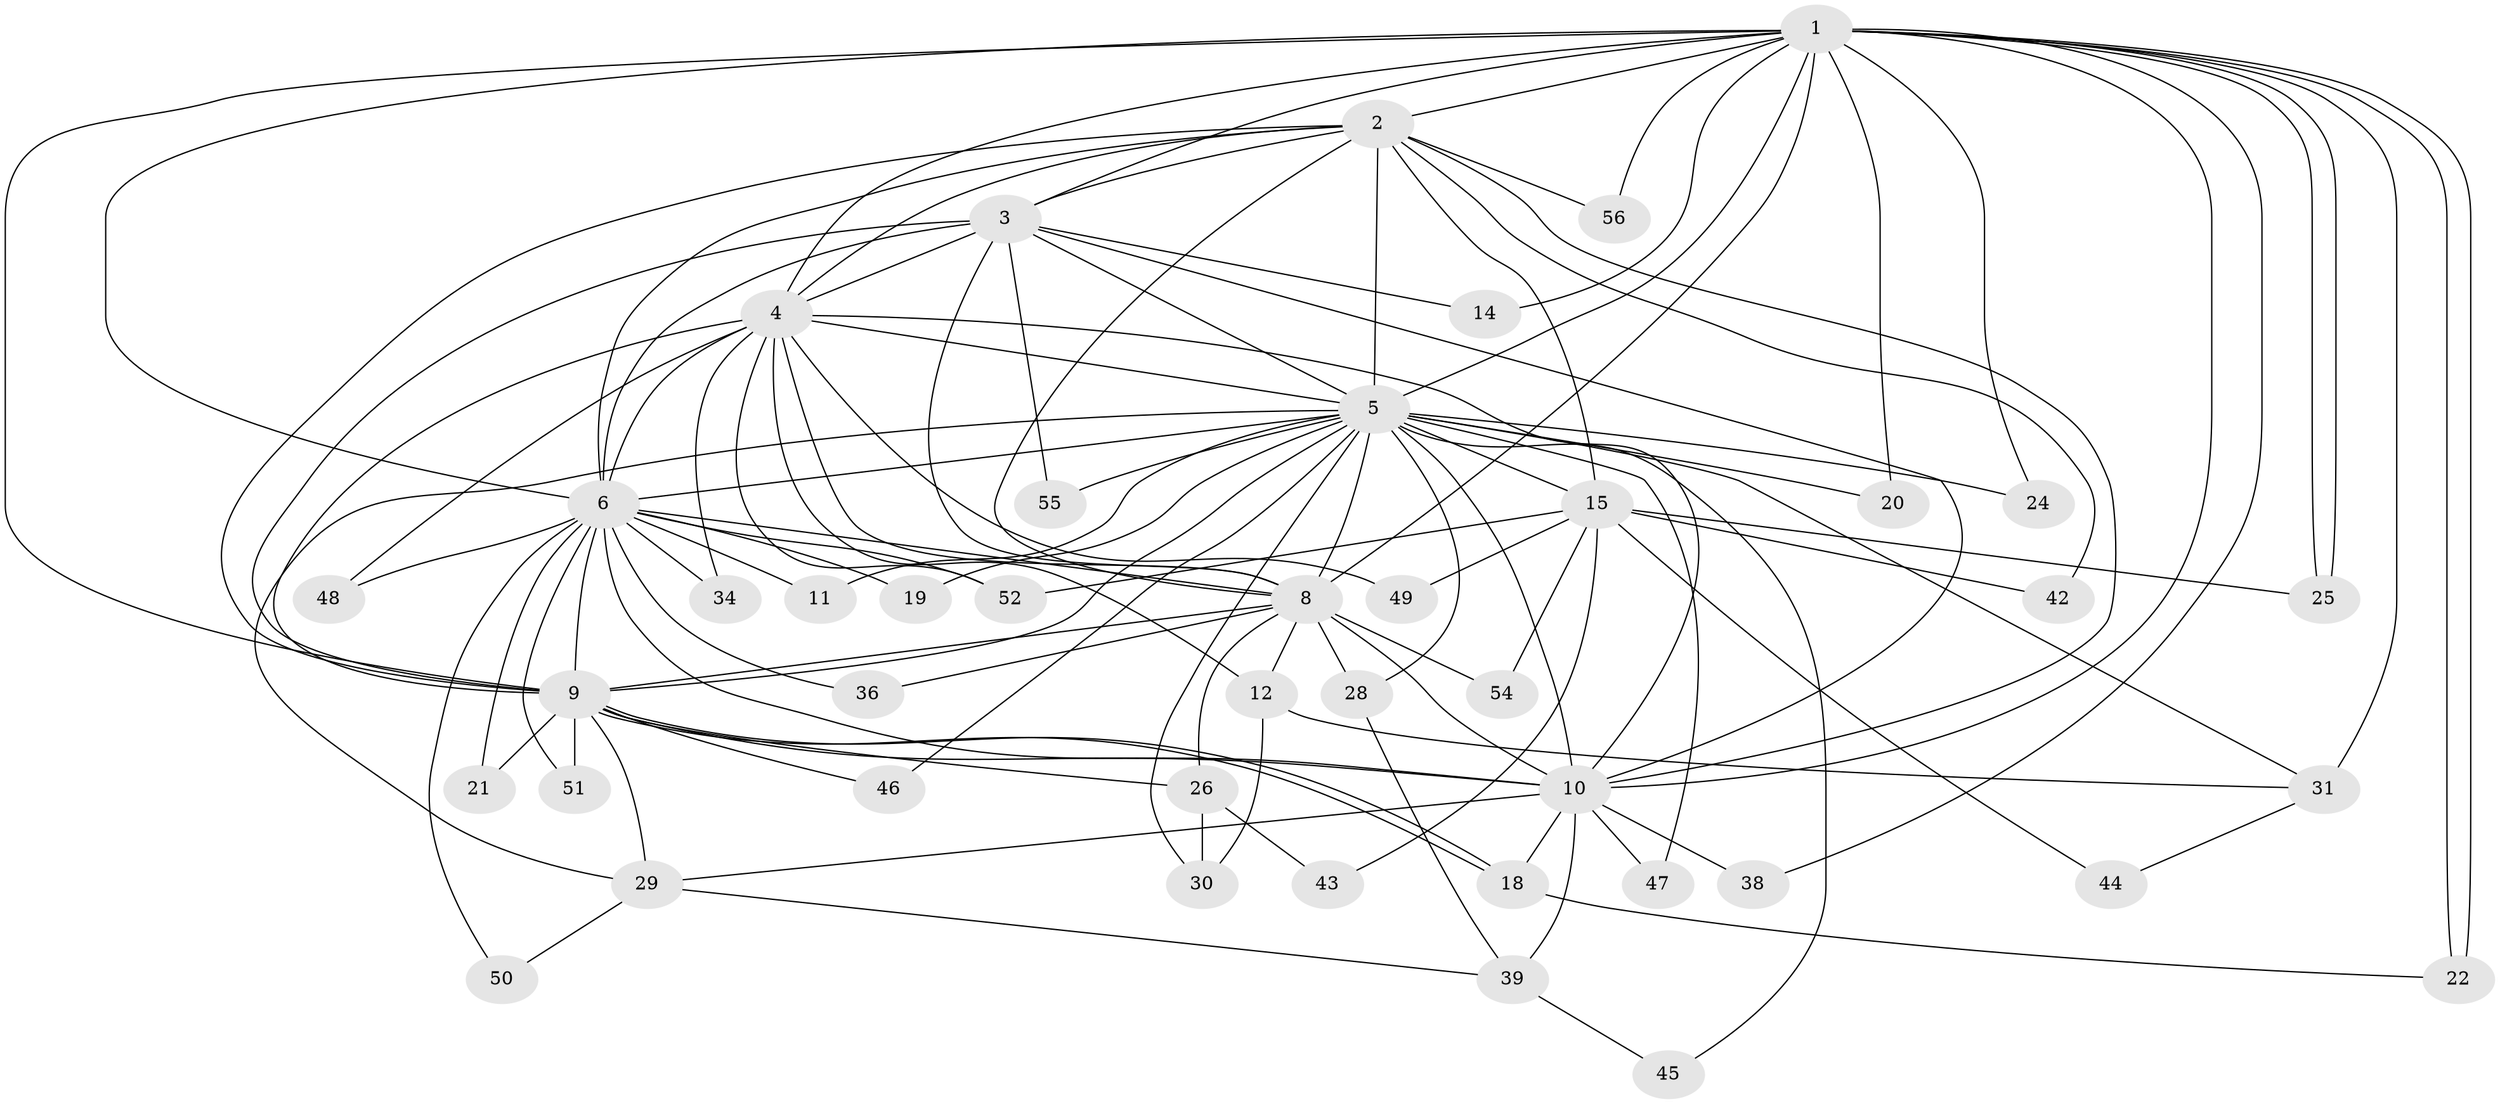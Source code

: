 // Generated by graph-tools (version 1.1) at 2025/23/03/03/25 07:23:38]
// undirected, 43 vertices, 112 edges
graph export_dot {
graph [start="1"]
  node [color=gray90,style=filled];
  1 [super="+53"];
  2 [super="+41"];
  3 [super="+16"];
  4 [super="+13"];
  5 [super="+7"];
  6 [super="+33"];
  8 [super="+17"];
  9 [super="+27"];
  10 [super="+23"];
  11;
  12;
  14;
  15 [super="+32"];
  18 [super="+35"];
  19;
  20;
  21;
  22 [super="+40"];
  24;
  25;
  26;
  28;
  29 [super="+60"];
  30 [super="+57"];
  31 [super="+37"];
  34 [super="+58"];
  36;
  38;
  39 [super="+61"];
  42;
  43;
  44;
  45;
  46;
  47;
  48;
  49;
  50;
  51;
  52 [super="+59"];
  54;
  55;
  56;
  1 -- 2;
  1 -- 3;
  1 -- 4;
  1 -- 5 [weight=3];
  1 -- 6;
  1 -- 8 [weight=2];
  1 -- 9;
  1 -- 10;
  1 -- 14;
  1 -- 20;
  1 -- 22;
  1 -- 22;
  1 -- 24;
  1 -- 25;
  1 -- 25;
  1 -- 38;
  1 -- 56;
  1 -- 31;
  2 -- 3;
  2 -- 4;
  2 -- 5 [weight=2];
  2 -- 6 [weight=2];
  2 -- 8;
  2 -- 9;
  2 -- 10;
  2 -- 15;
  2 -- 42;
  2 -- 56;
  3 -- 4 [weight=2];
  3 -- 5 [weight=2];
  3 -- 6 [weight=2];
  3 -- 8;
  3 -- 9;
  3 -- 10;
  3 -- 14;
  3 -- 55;
  4 -- 5 [weight=2];
  4 -- 6;
  4 -- 8;
  4 -- 9 [weight=2];
  4 -- 10;
  4 -- 12;
  4 -- 34 [weight=2];
  4 -- 48;
  4 -- 49;
  4 -- 52;
  5 -- 6 [weight=3];
  5 -- 8 [weight=2];
  5 -- 9 [weight=2];
  5 -- 10 [weight=3];
  5 -- 11;
  5 -- 19;
  5 -- 24;
  5 -- 29;
  5 -- 47;
  5 -- 55;
  5 -- 15;
  5 -- 20;
  5 -- 28;
  5 -- 30;
  5 -- 31;
  5 -- 45;
  5 -- 46;
  6 -- 8;
  6 -- 9;
  6 -- 10;
  6 -- 11;
  6 -- 19;
  6 -- 21;
  6 -- 34;
  6 -- 36;
  6 -- 48;
  6 -- 50;
  6 -- 52;
  6 -- 51;
  8 -- 9;
  8 -- 10;
  8 -- 12;
  8 -- 26;
  8 -- 28;
  8 -- 36;
  8 -- 54;
  9 -- 10;
  9 -- 18;
  9 -- 18;
  9 -- 21;
  9 -- 26;
  9 -- 29;
  9 -- 46;
  9 -- 51;
  10 -- 38;
  10 -- 39;
  10 -- 47;
  10 -- 29;
  10 -- 18;
  12 -- 31;
  12 -- 30;
  15 -- 54;
  15 -- 49;
  15 -- 52;
  15 -- 25;
  15 -- 42;
  15 -- 43;
  15 -- 44;
  18 -- 22;
  26 -- 30;
  26 -- 43;
  28 -- 39;
  29 -- 50;
  29 -- 39;
  31 -- 44;
  39 -- 45;
}
